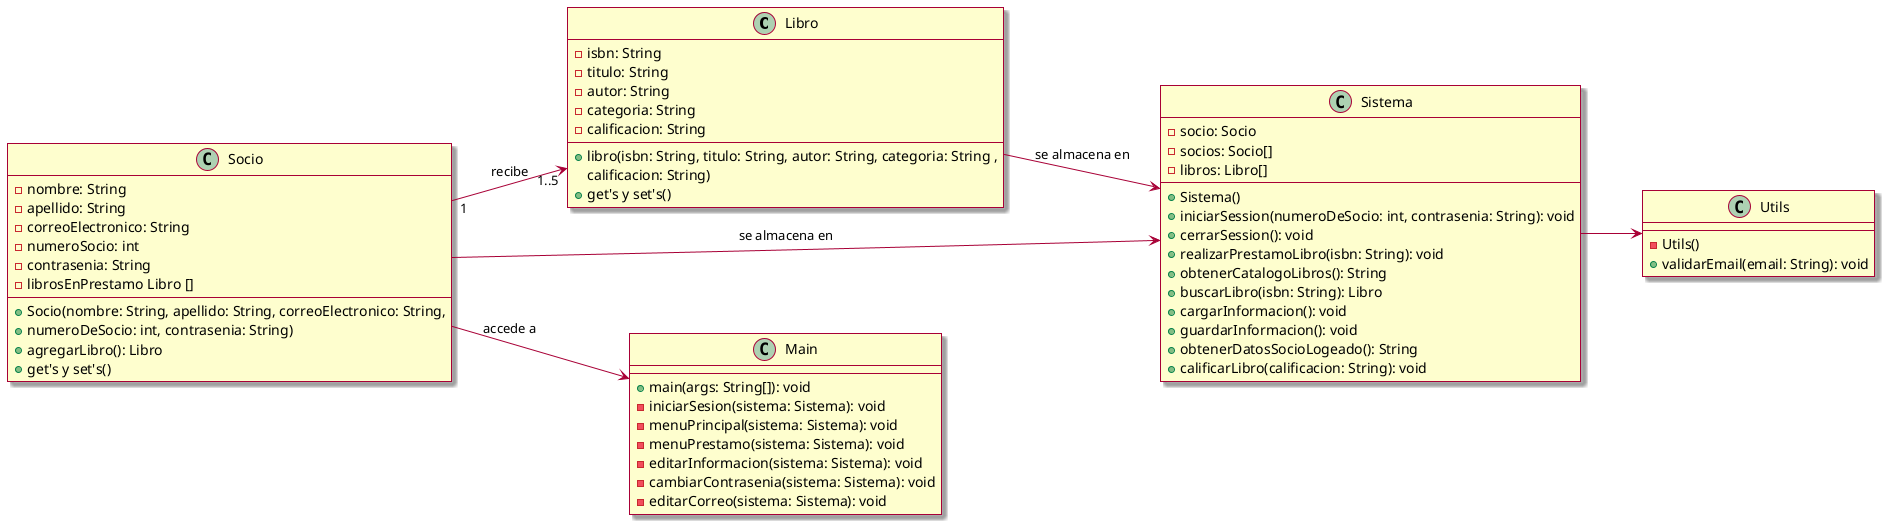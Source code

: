 @startuml
left to right direction
skin rose

class Libro{
-isbn: String
-titulo: String
-autor: String
-categoria: String
-calificacion: String
+libro(isbn: String, titulo: String, autor: String, categoria: String ,
calificacion: String)
+get's y set's()
}

class Socio{
-nombre: String
-apellido: String
-correoElectronico: String
-numeroSocio: int
-contrasenia: String
-librosEnPrestamo Libro []

+Socio(nombre: String, apellido: String, correoElectronico: String,
+numeroDeSocio: int, contrasenia: String)
+agregarLibro(): Libro
+get's y set's()
}


class Sistema{
-socio: Socio
-socios: Socio[]
-libros: Libro[]
+Sistema()
+iniciarSession(numeroDeSocio: int, contrasenia: String): void
+cerrarSession(): void
+realizarPrestamoLibro(isbn: String): void
+obtenerCatalogoLibros(): String
+buscarLibro(isbn: String): Libro
+cargarInformacion(): void
+guardarInformacion(): void
+obtenerDatosSocioLogeado(): String
+calificarLibro(calificacion: String): void
}

class Utils{
-Utils()
+validarEmail(email: String): void
}

class Main{
+main(args: String[]): void
-iniciarSesion(sistema: Sistema): void
-menuPrincipal(sistema: Sistema): void
-menuPrestamo(sistema: Sistema): void
-editarInformacion(sistema: Sistema): void
-cambiarContrasenia(sistema: Sistema): void
-editarCorreo(sistema: Sistema): void
}

Socio"1" --> "1..5"Libro: recibe
Socio --> Sistema: se almacena en
Libro --> Sistema: se almacena en
Socio --> Main: accede a
Sistema --> Utils

@enduml
